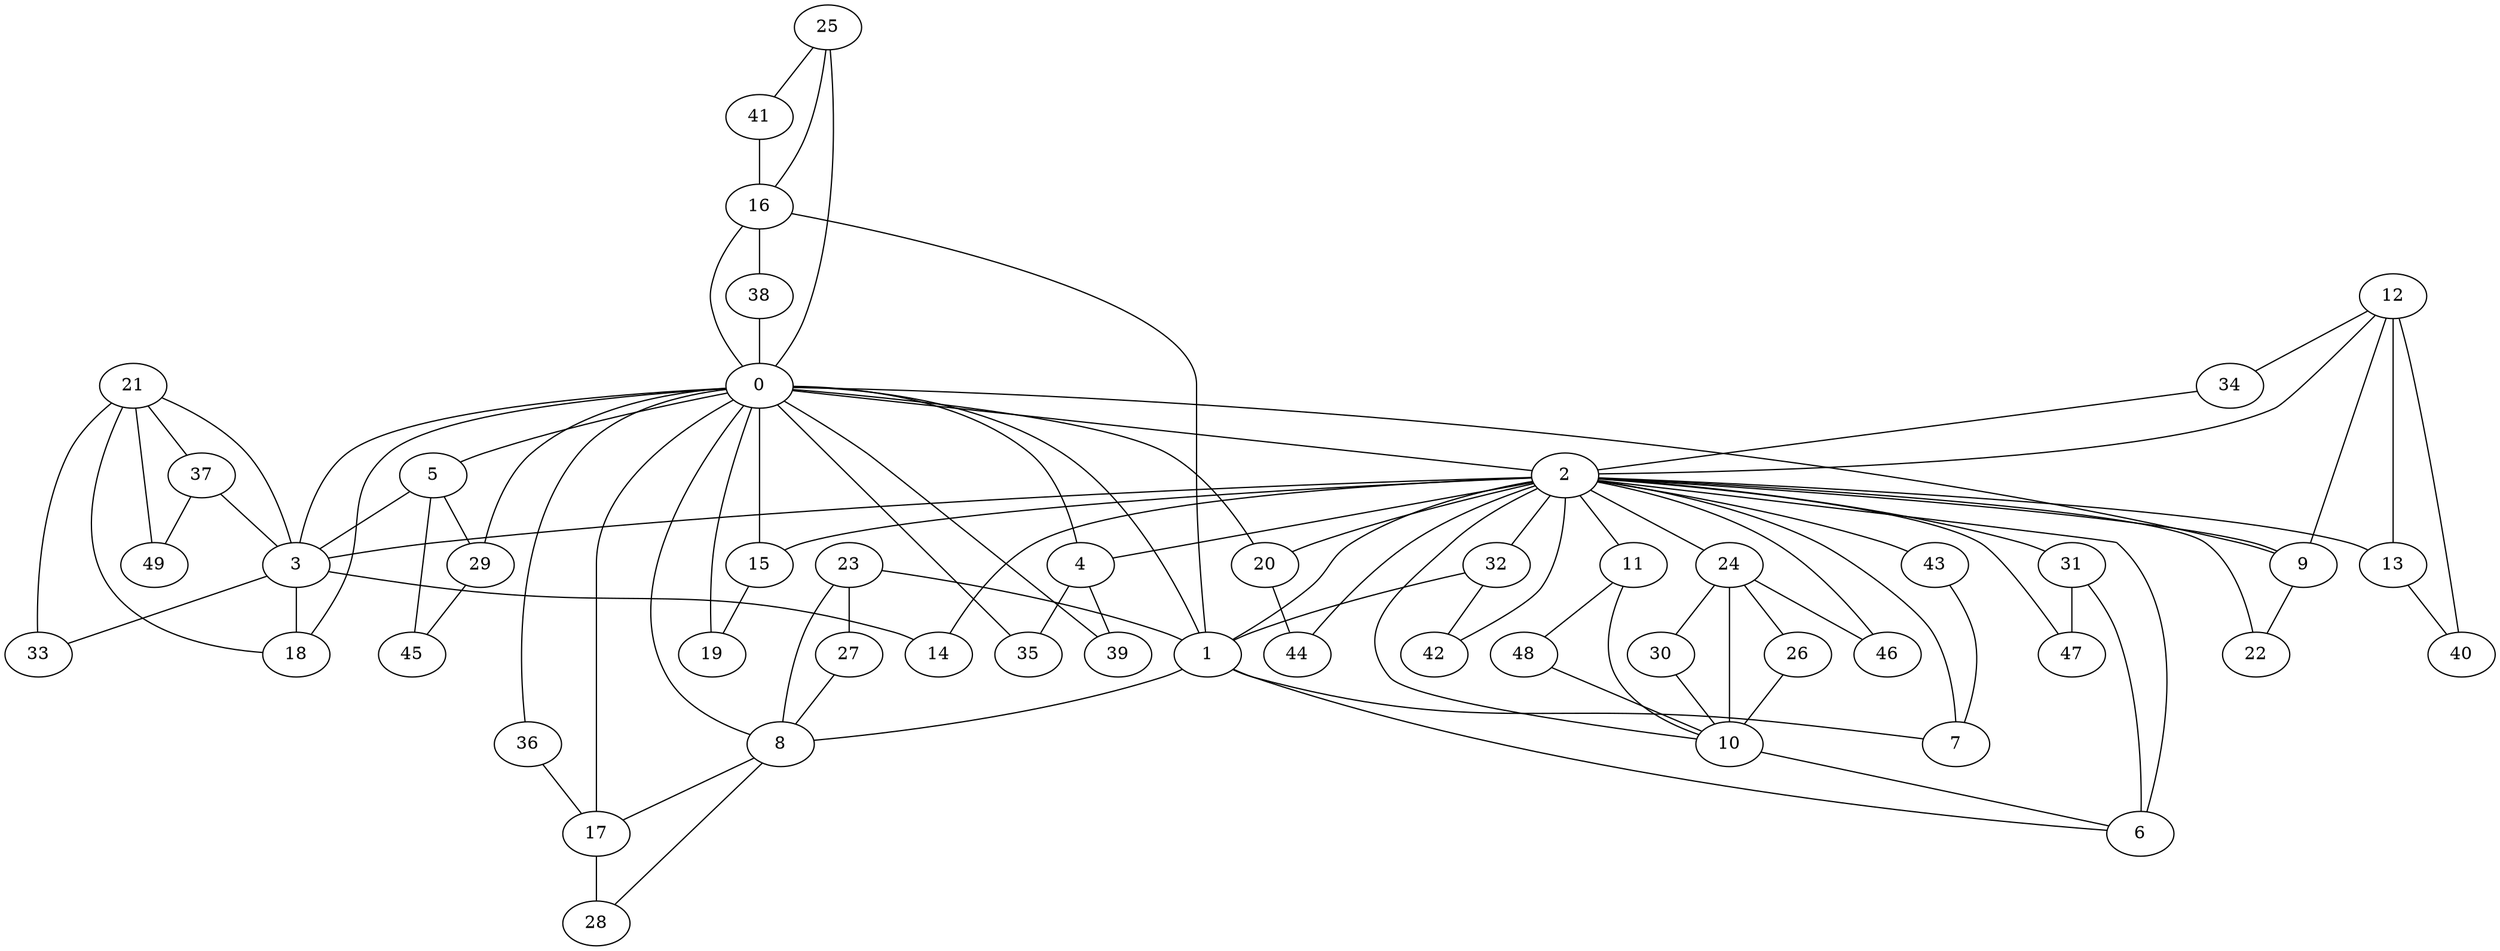 strict graph "G" {
25;
41;
16;
38;
0;
5;
21;
37;
12;
34;
2;
11;
31;
47;
4;
39;
24;
26;
32;
23;
27;
3;
33;
1;
8;
18;
43;
9;
29;
45;
30;
48;
13;
20;
44;
40;
10;
22;
14;
6;
46;
7;
15;
36;
42;
49;
17;
35;
28;
19;
25 -- 41 [weight=25];
25 -- 0 [weight=10];
25 -- 16 [weight=29];
41 -- 16 [weight=23];
16 -- 38 [weight=32];
16 -- 0 [weight=13];
16 -- 1 [weight=16];
38 -- 0 [weight=46];
0 -- 5 [weight=46];
0 -- 9 [weight=23];
0 -- 39 [weight=19];
0 -- 2 [weight=41];
0 -- 18 [weight=23];
0 -- 36 [weight=14];
0 -- 20 [weight=28];
0 -- 29 [weight=43];
0 -- 4 [weight=43];
0 -- 15 [weight=17];
0 -- 8 [weight=42];
0 -- 17 [weight=13];
0 -- 35 [weight=38];
0 -- 1 [weight=14];
0 -- 19 [weight=12];
0 -- 3 [weight=44];
5 -- 3 [weight=48];
5 -- 45 [weight=20];
5 -- 29 [weight=47];
21 -- 37 [weight=46];
21 -- 18 [weight=37];
21 -- 3 [weight=18];
21 -- 49 [weight=11];
21 -- 33 [weight=35];
37 -- 3 [weight=1];
37 -- 49 [weight=5];
12 -- 34 [weight=46];
12 -- 9 [weight=6];
12 -- 13 [weight=42];
12 -- 40 [weight=39];
12 -- 2 [weight=4];
34 -- 2 [weight=9];
2 -- 11 [weight=13];
2 -- 32 [weight=47];
2 -- 4 [weight=23];
2 -- 43 [weight=36];
2 -- 20 [weight=33];
2 -- 47 [weight=5];
2 -- 13 [weight=7];
2 -- 22 [weight=40];
2 -- 31 [weight=48];
2 -- 6 [weight=45];
2 -- 15 [weight=21];
2 -- 24 [weight=39];
2 -- 42 [weight=31];
2 -- 1 [weight=13];
2 -- 10 [weight=49];
2 -- 3 [weight=32];
2 -- 14 [weight=50];
2 -- 44 [weight=10];
2 -- 7 [weight=26];
2 -- 46 [weight=38];
2 -- 9 [weight=36];
11 -- 48 [weight=42];
11 -- 10 [weight=2];
31 -- 47 [weight=39];
31 -- 6 [weight=7];
4 -- 39 [weight=21];
4 -- 35 [weight=33];
24 -- 26 [weight=39];
24 -- 30 [weight=11];
24 -- 10 [weight=32];
24 -- 46 [weight=40];
26 -- 10 [weight=39];
32 -- 1 [weight=31];
32 -- 42 [weight=10];
23 -- 27 [weight=15];
23 -- 1 [weight=4];
23 -- 8 [weight=45];
27 -- 8 [weight=34];
3 -- 33 [weight=17];
3 -- 14 [weight=1];
3 -- 18 [weight=22];
1 -- 8 [weight=33];
1 -- 7 [weight=20];
1 -- 6 [weight=4];
8 -- 17 [weight=25];
8 -- 28 [weight=7];
43 -- 7 [weight=31];
9 -- 22 [weight=6];
29 -- 45 [weight=1];
30 -- 10 [weight=18];
48 -- 10 [weight=1];
13 -- 40 [weight=25];
20 -- 44 [weight=43];
10 -- 6 [weight=44];
15 -- 19 [weight=19];
36 -- 17 [weight=41];
17 -- 28 [weight=14];
}
